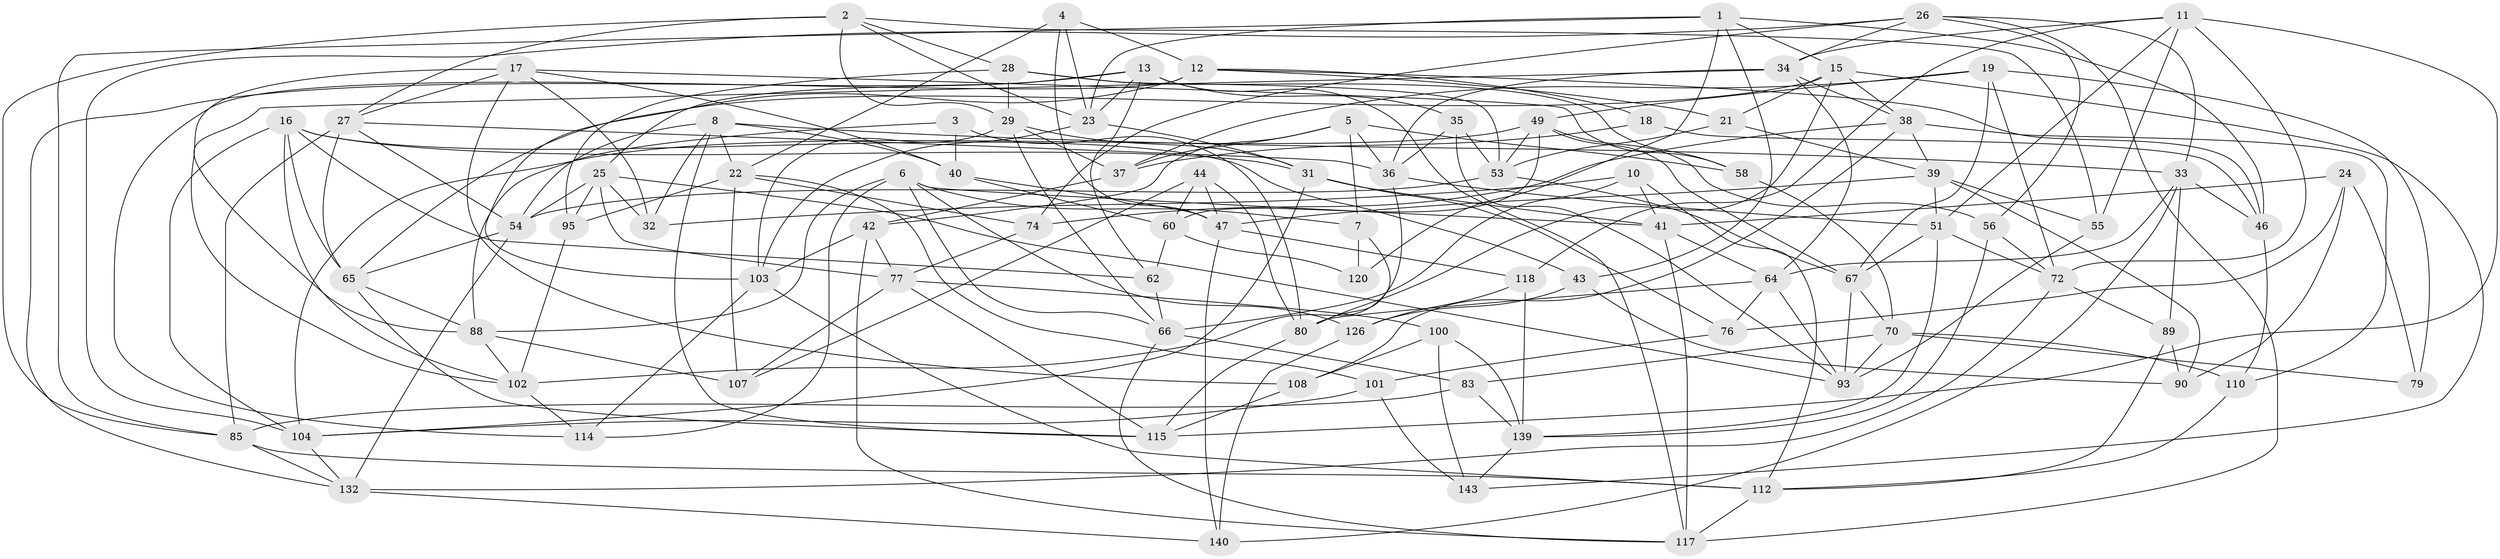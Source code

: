// original degree distribution, {4: 1.0}
// Generated by graph-tools (version 1.1) at 2025/42/03/06/25 10:42:17]
// undirected, 88 vertices, 225 edges
graph export_dot {
graph [start="1"]
  node [color=gray90,style=filled];
  1 [super="+48"];
  2 [super="+125"];
  3;
  4;
  5 [super="+30"];
  6 [super="+9"];
  7;
  8 [super="+45"];
  10;
  11 [super="+87"];
  12 [super="+20"];
  13 [super="+14"];
  15 [super="+105"];
  16 [super="+135"];
  17 [super="+133"];
  18;
  19 [super="+61"];
  21;
  22 [super="+144"];
  23 [super="+124"];
  24;
  25 [super="+121"];
  26 [super="+128"];
  27 [super="+63"];
  28 [super="+130"];
  29 [super="+69"];
  31 [super="+68"];
  32;
  33 [super="+50"];
  34 [super="+59"];
  35;
  36 [super="+52"];
  37 [super="+84"];
  38 [super="+71"];
  39 [super="+57"];
  40 [super="+99"];
  41 [super="+129"];
  42 [super="+109"];
  43;
  44;
  46 [super="+81"];
  47 [super="+78"];
  49 [super="+98"];
  51 [super="+92"];
  53 [super="+127"];
  54 [super="+75"];
  55;
  56;
  58 [super="+137"];
  60 [super="+123"];
  62;
  64 [super="+86"];
  65 [super="+106"];
  66 [super="+91"];
  67 [super="+73"];
  70 [super="+97"];
  72 [super="+82"];
  74;
  76;
  77 [super="+94"];
  79;
  80 [super="+131"];
  83;
  85 [super="+134"];
  88 [super="+96"];
  89;
  90;
  93 [super="+141"];
  95;
  100;
  101;
  102 [super="+111"];
  103 [super="+116"];
  104 [super="+113"];
  107;
  108;
  110;
  112 [super="+136"];
  114;
  115 [super="+119"];
  117 [super="+122"];
  118;
  120;
  126;
  132 [super="+138"];
  139 [super="+142"];
  140;
  143;
  1 -- 15;
  1 -- 43;
  1 -- 120;
  1 -- 85;
  1 -- 46;
  1 -- 23;
  2 -- 85;
  2 -- 29;
  2 -- 23;
  2 -- 55;
  2 -- 27;
  2 -- 28;
  3 -- 40 [weight=2];
  3 -- 80;
  3 -- 88;
  4 -- 23;
  4 -- 47;
  4 -- 22;
  4 -- 12;
  5 -- 7;
  5 -- 58 [weight=2];
  5 -- 42;
  5 -- 37;
  5 -- 36;
  6 -- 126;
  6 -- 7;
  6 -- 41;
  6 -- 114;
  6 -- 66;
  6 -- 88;
  7 -- 80;
  7 -- 120;
  8 -- 32;
  8 -- 115;
  8 -- 33;
  8 -- 22;
  8 -- 40;
  8 -- 54;
  10 -- 66;
  10 -- 32;
  10 -- 112;
  10 -- 41;
  11 -- 34;
  11 -- 118;
  11 -- 55;
  11 -- 72;
  11 -- 51;
  11 -- 115;
  12 -- 21;
  12 -- 18;
  12 -- 114;
  12 -- 46;
  12 -- 103;
  13 -- 132;
  13 -- 25;
  13 -- 62;
  13 -- 117;
  13 -- 35;
  13 -- 23;
  15 -- 143;
  15 -- 38;
  15 -- 80;
  15 -- 21;
  15 -- 65;
  16 -- 43;
  16 -- 102;
  16 -- 104;
  16 -- 65;
  16 -- 62;
  16 -- 31;
  17 -- 40;
  17 -- 58;
  17 -- 32;
  17 -- 27;
  17 -- 108;
  17 -- 102;
  18 -- 46 [weight=2];
  18 -- 37;
  19 -- 79 [weight=2];
  19 -- 49;
  19 -- 72;
  19 -- 37;
  19 -- 67;
  21 -- 39;
  21 -- 53;
  22 -- 95;
  22 -- 74;
  22 -- 107;
  22 -- 101;
  23 -- 103;
  23 -- 31;
  24 -- 79;
  24 -- 90;
  24 -- 41;
  24 -- 76;
  25 -- 32;
  25 -- 95;
  25 -- 77;
  25 -- 54;
  25 -- 93;
  26 -- 56;
  26 -- 33;
  26 -- 117;
  26 -- 34;
  26 -- 74;
  26 -- 104;
  27 -- 85;
  27 -- 36;
  27 -- 54;
  27 -- 65;
  28 -- 29;
  28 -- 53;
  28 -- 58 [weight=2];
  28 -- 95;
  29 -- 31;
  29 -- 37;
  29 -- 66;
  29 -- 103;
  31 -- 104;
  31 -- 41;
  31 -- 76;
  33 -- 64;
  33 -- 140;
  33 -- 89;
  33 -- 46;
  34 -- 64;
  34 -- 38;
  34 -- 88;
  34 -- 36;
  35 -- 93;
  35 -- 36;
  35 -- 53;
  36 -- 51;
  36 -- 102;
  37 -- 42 [weight=2];
  38 -- 108;
  38 -- 74;
  38 -- 110;
  38 -- 39;
  39 -- 90;
  39 -- 47;
  39 -- 51;
  39 -- 55;
  40 -- 60;
  40 -- 47;
  41 -- 117;
  41 -- 64;
  42 -- 77;
  42 -- 117;
  42 -- 103;
  43 -- 90;
  43 -- 126;
  44 -- 47;
  44 -- 80;
  44 -- 107;
  44 -- 60;
  46 -- 110;
  47 -- 118;
  47 -- 140;
  49 -- 56;
  49 -- 60;
  49 -- 53;
  49 -- 104;
  49 -- 67;
  51 -- 72;
  51 -- 139;
  51 -- 67;
  53 -- 54;
  53 -- 67;
  54 -- 65;
  54 -- 132;
  55 -- 93;
  56 -- 72;
  56 -- 139;
  58 -- 70;
  60 -- 120 [weight=2];
  60 -- 62;
  62 -- 66;
  64 -- 76;
  64 -- 93;
  64 -- 80;
  65 -- 115;
  65 -- 88;
  66 -- 83;
  66 -- 117;
  67 -- 70;
  67 -- 93;
  70 -- 79;
  70 -- 110;
  70 -- 83;
  70 -- 93;
  72 -- 89;
  72 -- 132;
  74 -- 77;
  76 -- 101;
  77 -- 107;
  77 -- 100;
  77 -- 115;
  80 -- 115;
  83 -- 139;
  83 -- 85;
  85 -- 112;
  85 -- 132;
  88 -- 107;
  88 -- 102;
  89 -- 112;
  89 -- 90;
  95 -- 102;
  100 -- 143;
  100 -- 108;
  100 -- 139;
  101 -- 143;
  101 -- 104;
  102 -- 114;
  103 -- 114;
  103 -- 112;
  104 -- 132;
  108 -- 115;
  110 -- 112;
  112 -- 117;
  118 -- 126;
  118 -- 139;
  126 -- 140;
  132 -- 140;
  139 -- 143;
}
